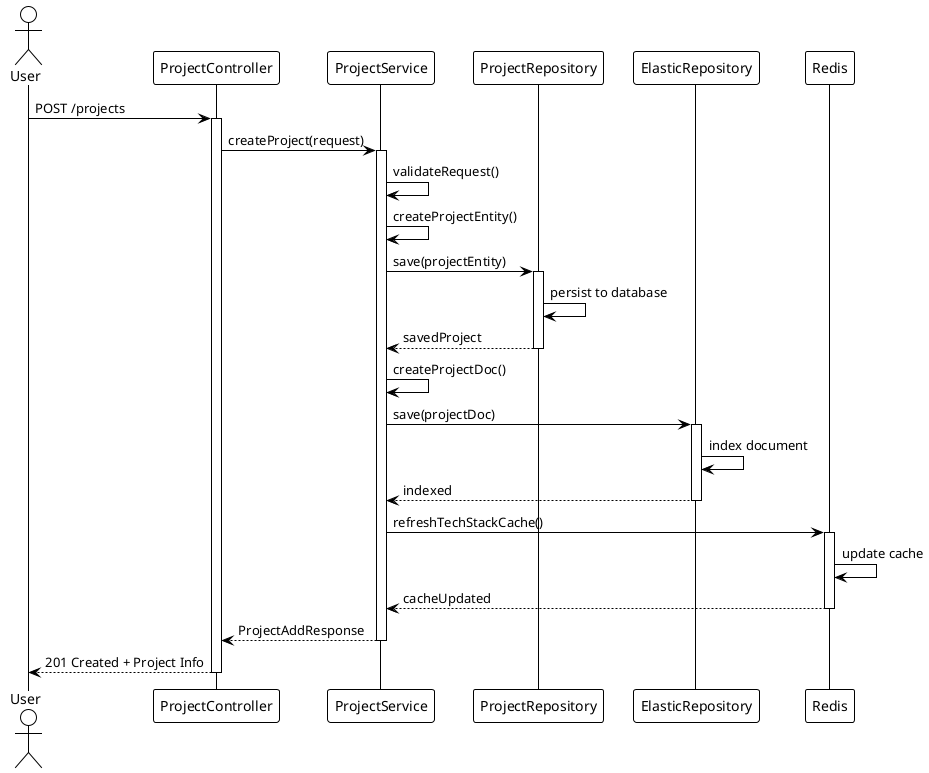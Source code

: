 @startuml project-creation-sequence
!theme plain
skinparam backgroundColor #FFFFFF

actor User
participant "ProjectController" as Controller
participant "ProjectService" as Service
participant "ProjectRepository" as Repository
participant "ElasticRepository" as Elastic
participant "Redis" as Cache

User -> Controller: POST /projects
activate Controller

Controller -> Service: createProject(request)
activate Service

Service -> Service: validateRequest()
Service -> Service: createProjectEntity()

Service -> Repository: save(projectEntity)
activate Repository
Repository -> Repository: persist to database
Repository --> Service: savedProject
deactivate Repository

Service -> Service: createProjectDoc()
Service -> Elastic: save(projectDoc)
activate Elastic
Elastic -> Elastic: index document
Elastic --> Service: indexed
deactivate Elastic

Service -> Cache: refreshTechStackCache()
activate Cache
Cache -> Cache: update cache
Cache --> Service: cacheUpdated
deactivate Cache

Service --> Controller: ProjectAddResponse
deactivate Service

Controller --> User: 201 Created + Project Info
deactivate Controller

@enduml
